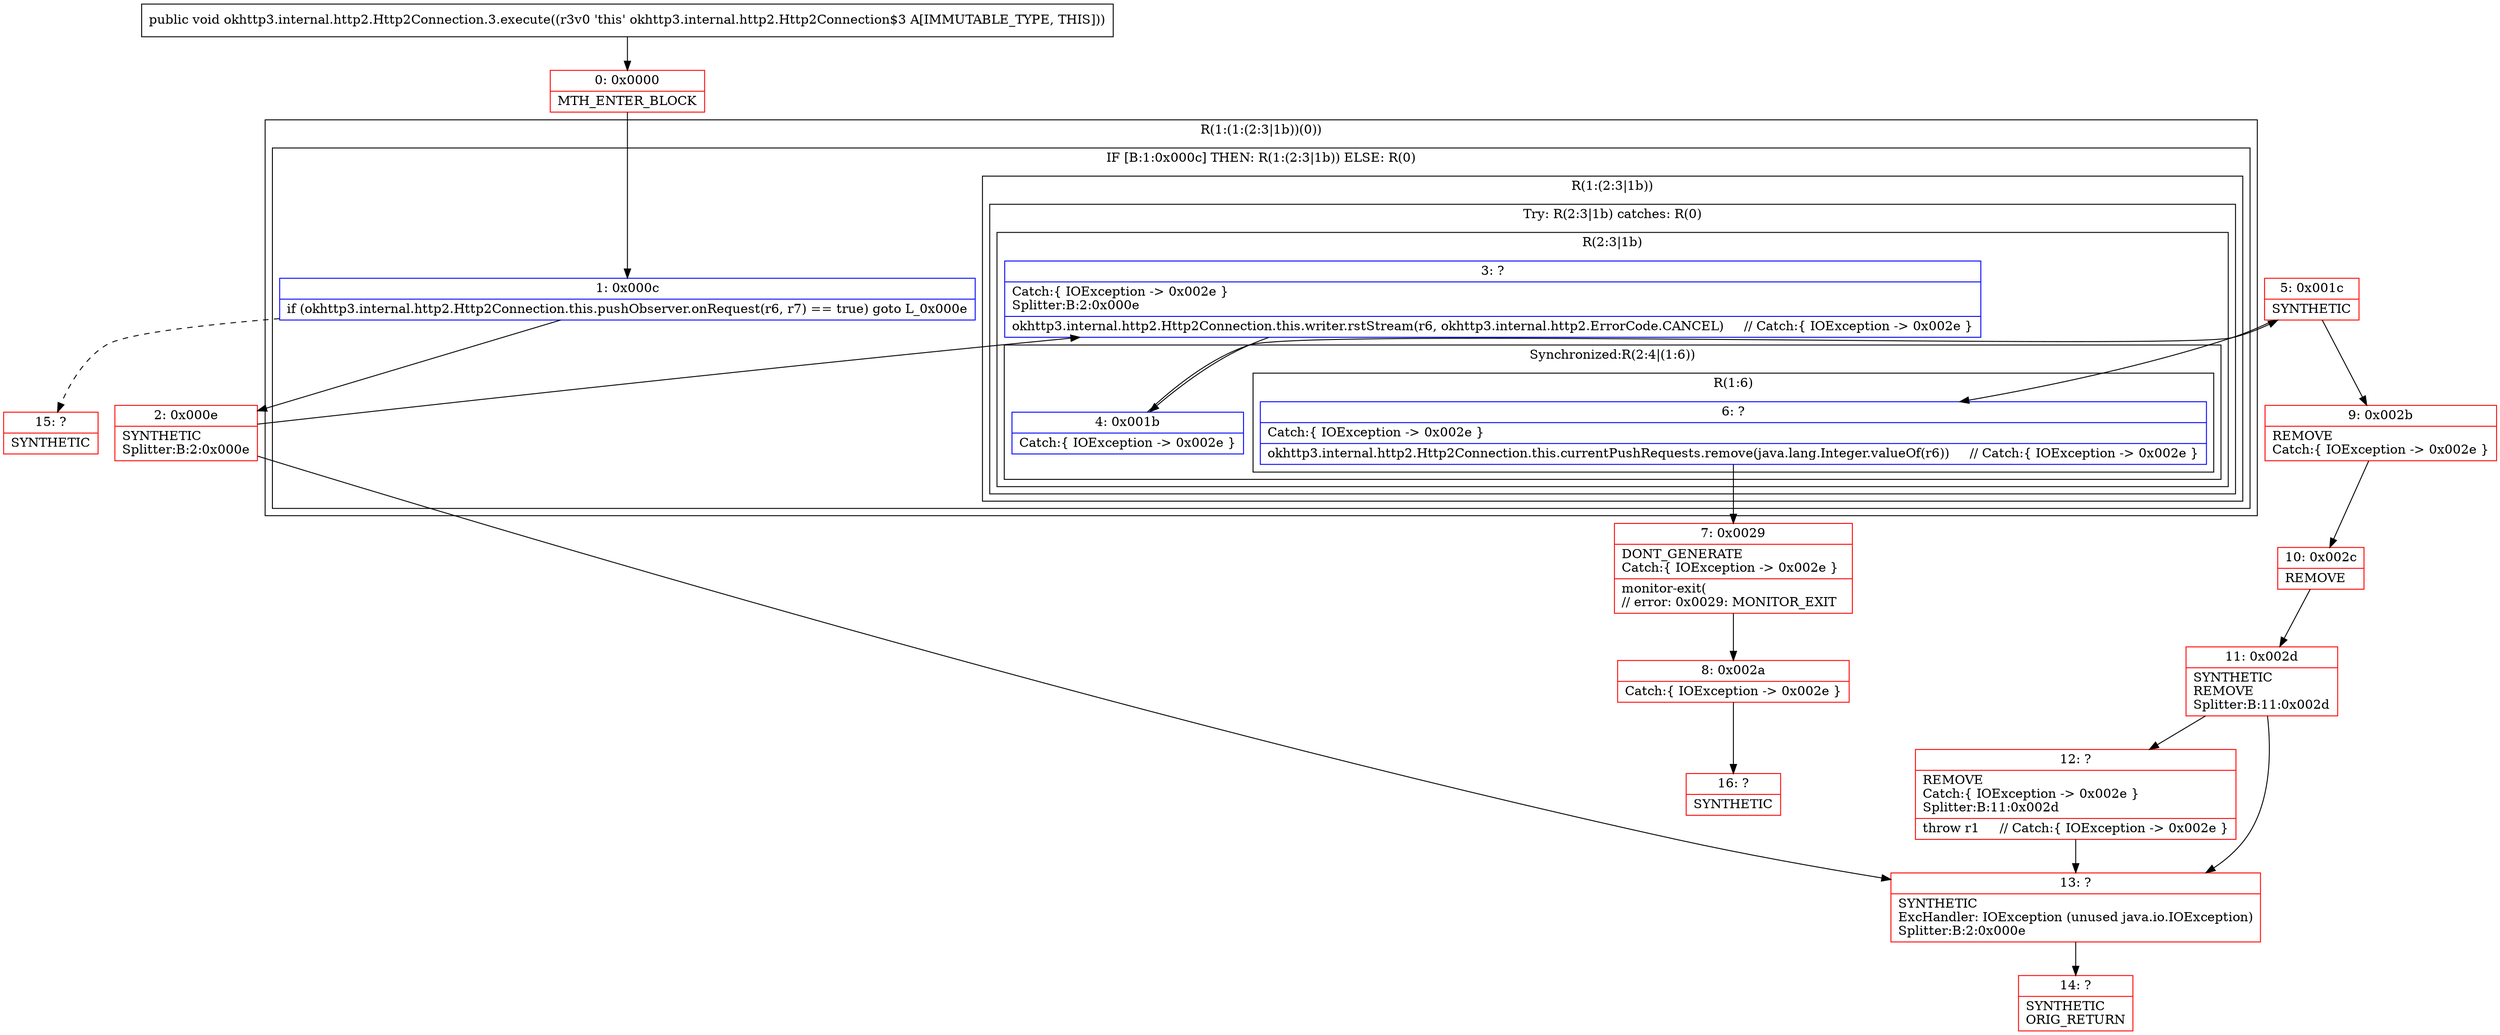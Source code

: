 digraph "CFG forokhttp3.internal.http2.Http2Connection.3.execute()V" {
subgraph cluster_Region_2145581661 {
label = "R(1:(1:(2:3|1b))(0))";
node [shape=record,color=blue];
subgraph cluster_IfRegion_1681879046 {
label = "IF [B:1:0x000c] THEN: R(1:(2:3|1b)) ELSE: R(0)";
node [shape=record,color=blue];
Node_1 [shape=record,label="{1\:\ 0x000c|if (okhttp3.internal.http2.Http2Connection.this.pushObserver.onRequest(r6, r7) == true) goto L_0x000e\l}"];
subgraph cluster_Region_1548322553 {
label = "R(1:(2:3|1b))";
node [shape=record,color=blue];
subgraph cluster_TryCatchRegion_2114215194 {
label = "Try: R(2:3|1b) catches: R(0)";
node [shape=record,color=blue];
subgraph cluster_Region_375152789 {
label = "R(2:3|1b)";
node [shape=record,color=blue];
Node_3 [shape=record,label="{3\:\ ?|Catch:\{ IOException \-\> 0x002e \}\lSplitter:B:2:0x000e\l|okhttp3.internal.http2.Http2Connection.this.writer.rstStream(r6, okhttp3.internal.http2.ErrorCode.CANCEL)     \/\/ Catch:\{ IOException \-\> 0x002e \}\l}"];
subgraph cluster_SynchronizedRegion_167546136 {
label = "Synchronized:R(2:4|(1:6))";
node [shape=record,color=blue];
Node_4 [shape=record,label="{4\:\ 0x001b|Catch:\{ IOException \-\> 0x002e \}\l}"];
subgraph cluster_Region_420654224 {
label = "R(1:6)";
node [shape=record,color=blue];
Node_6 [shape=record,label="{6\:\ ?|Catch:\{ IOException \-\> 0x002e \}\l|okhttp3.internal.http2.Http2Connection.this.currentPushRequests.remove(java.lang.Integer.valueOf(r6))     \/\/ Catch:\{ IOException \-\> 0x002e \}\l}"];
}
}
}
subgraph cluster_Region_1159908901 {
label = "R(0) | ExcHandler: IOException (unused java.io.IOException)\l";
node [shape=record,color=blue];
}
}
}
subgraph cluster_Region_806307548 {
label = "R(0)";
node [shape=record,color=blue];
}
}
}
subgraph cluster_Region_1159908901 {
label = "R(0) | ExcHandler: IOException (unused java.io.IOException)\l";
node [shape=record,color=blue];
}
Node_0 [shape=record,color=red,label="{0\:\ 0x0000|MTH_ENTER_BLOCK\l}"];
Node_2 [shape=record,color=red,label="{2\:\ 0x000e|SYNTHETIC\lSplitter:B:2:0x000e\l}"];
Node_5 [shape=record,color=red,label="{5\:\ 0x001c|SYNTHETIC\l}"];
Node_7 [shape=record,color=red,label="{7\:\ 0x0029|DONT_GENERATE\lCatch:\{ IOException \-\> 0x002e \}\l|monitor\-exit(\l\/\/ error: 0x0029: MONITOR_EXIT  \l}"];
Node_8 [shape=record,color=red,label="{8\:\ 0x002a|Catch:\{ IOException \-\> 0x002e \}\l}"];
Node_9 [shape=record,color=red,label="{9\:\ 0x002b|REMOVE\lCatch:\{ IOException \-\> 0x002e \}\l}"];
Node_10 [shape=record,color=red,label="{10\:\ 0x002c|REMOVE\l}"];
Node_11 [shape=record,color=red,label="{11\:\ 0x002d|SYNTHETIC\lREMOVE\lSplitter:B:11:0x002d\l}"];
Node_12 [shape=record,color=red,label="{12\:\ ?|REMOVE\lCatch:\{ IOException \-\> 0x002e \}\lSplitter:B:11:0x002d\l|throw r1     \/\/ Catch:\{ IOException \-\> 0x002e \}\l}"];
Node_13 [shape=record,color=red,label="{13\:\ ?|SYNTHETIC\lExcHandler: IOException (unused java.io.IOException)\lSplitter:B:2:0x000e\l}"];
Node_14 [shape=record,color=red,label="{14\:\ ?|SYNTHETIC\lORIG_RETURN\l}"];
Node_15 [shape=record,color=red,label="{15\:\ ?|SYNTHETIC\l}"];
Node_16 [shape=record,color=red,label="{16\:\ ?|SYNTHETIC\l}"];
MethodNode[shape=record,label="{public void okhttp3.internal.http2.Http2Connection.3.execute((r3v0 'this' okhttp3.internal.http2.Http2Connection$3 A[IMMUTABLE_TYPE, THIS])) }"];
MethodNode -> Node_0;
Node_1 -> Node_2;
Node_1 -> Node_15[style=dashed];
Node_3 -> Node_4;
Node_4 -> Node_5;
Node_6 -> Node_7;
Node_0 -> Node_1;
Node_2 -> Node_3;
Node_2 -> Node_13;
Node_5 -> Node_6;
Node_5 -> Node_9;
Node_7 -> Node_8;
Node_8 -> Node_16;
Node_9 -> Node_10;
Node_10 -> Node_11;
Node_11 -> Node_12;
Node_11 -> Node_13;
Node_12 -> Node_13;
Node_13 -> Node_14;
}

